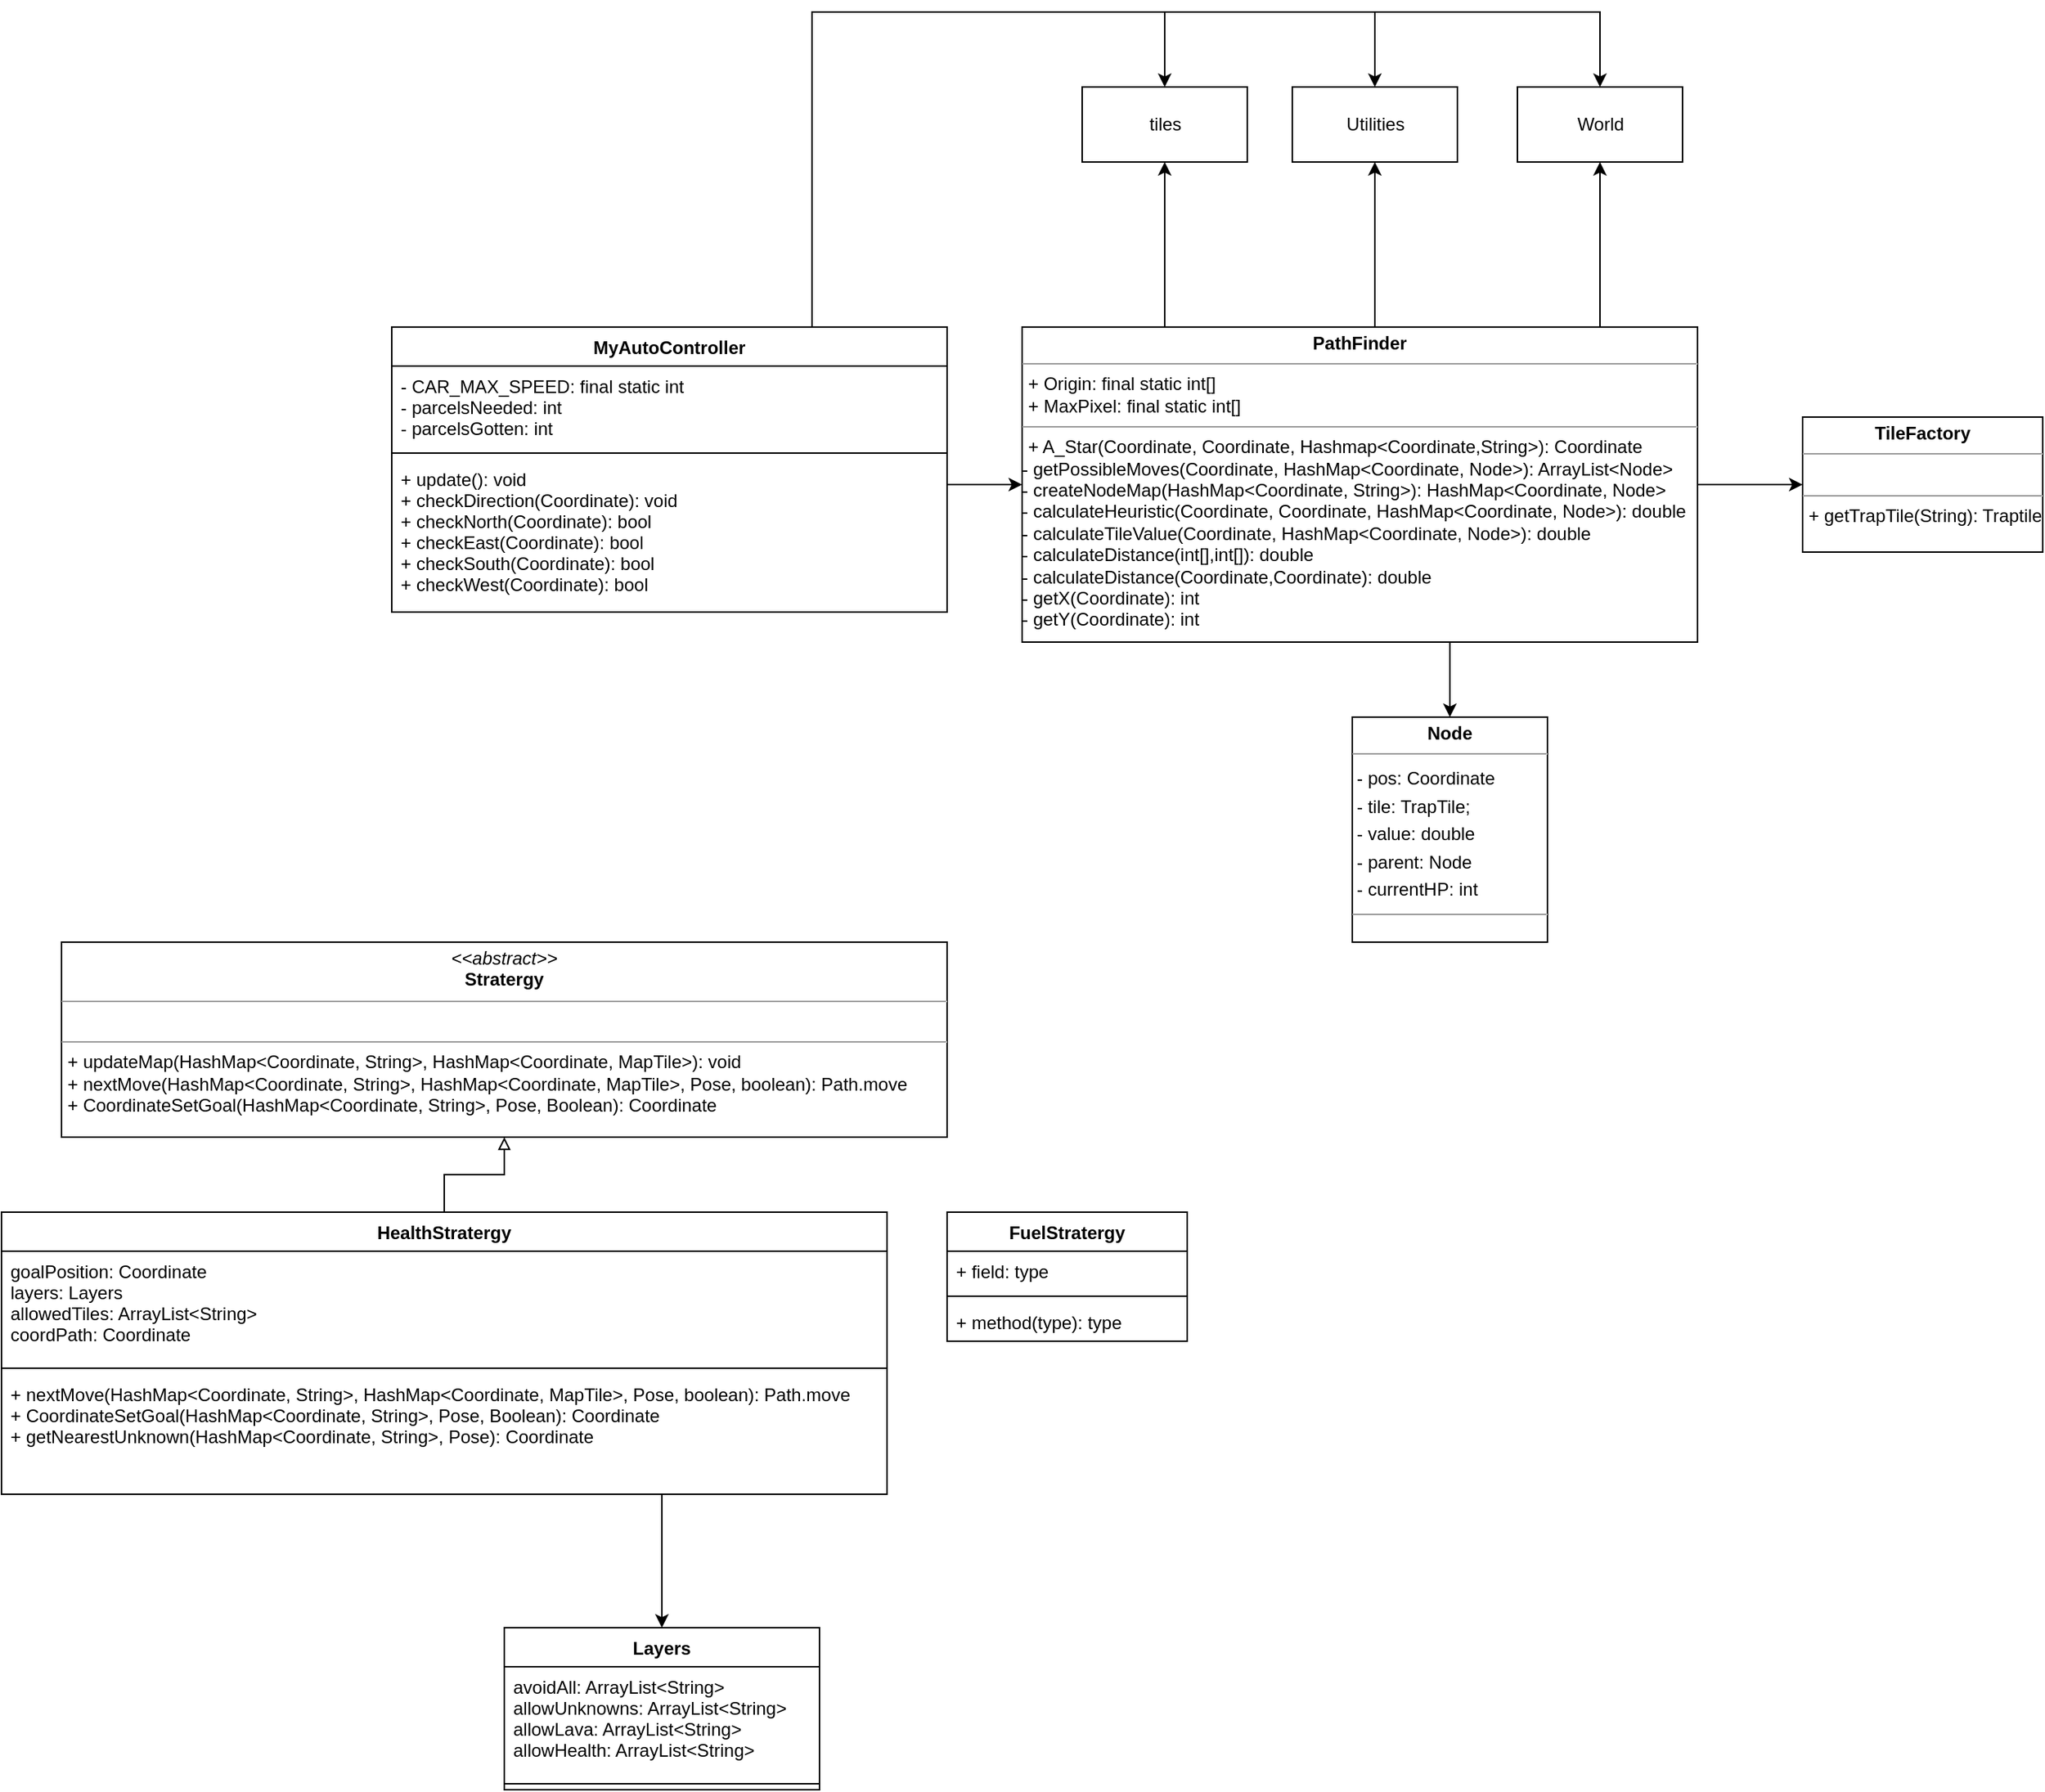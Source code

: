 <mxfile version="10.7.1" type="github"><diagram id="0tEw3m6i_PGWxzVCV83f" name="Page-1"><mxGraphModel dx="2912" dy="2357" grid="1" gridSize="10" guides="1" tooltips="1" connect="1" arrows="1" fold="1" page="1" pageScale="1" pageWidth="827" pageHeight="1169" math="0" shadow="0"><root><mxCell id="0"/><mxCell id="1" parent="0"/><mxCell id="D1Vzaynynop6sBQhG14e-5" style="edgeStyle=orthogonalEdgeStyle;rounded=0;orthogonalLoop=1;jettySize=auto;html=1;exitX=1;exitY=0.5;exitDx=0;exitDy=0;" edge="1" parent="1" source="D1Vzaynynop6sBQhG14e-1" target="D1Vzaynynop6sBQhG14e-2"><mxGeometry relative="1" as="geometry"/></mxCell><mxCell id="D1Vzaynynop6sBQhG14e-8" style="edgeStyle=orthogonalEdgeStyle;rounded=0;orthogonalLoop=1;jettySize=auto;html=1;exitX=0.25;exitY=0;exitDx=0;exitDy=0;" edge="1" parent="1" source="D1Vzaynynop6sBQhG14e-1" target="D1Vzaynynop6sBQhG14e-6"><mxGeometry relative="1" as="geometry"><Array as="points"><mxPoint x="135" y="20"/></Array></mxGeometry></mxCell><mxCell id="D1Vzaynynop6sBQhG14e-9" style="edgeStyle=orthogonalEdgeStyle;rounded=0;orthogonalLoop=1;jettySize=auto;html=1;exitX=0.5;exitY=0;exitDx=0;exitDy=0;" edge="1" parent="1" source="D1Vzaynynop6sBQhG14e-1" target="D1Vzaynynop6sBQhG14e-7"><mxGeometry relative="1" as="geometry"><Array as="points"><mxPoint x="275" y="20"/></Array></mxGeometry></mxCell><mxCell id="D1Vzaynynop6sBQhG14e-11" style="edgeStyle=orthogonalEdgeStyle;rounded=0;orthogonalLoop=1;jettySize=auto;html=1;exitX=0.75;exitY=0;exitDx=0;exitDy=0;" edge="1" parent="1" source="D1Vzaynynop6sBQhG14e-1" target="D1Vzaynynop6sBQhG14e-10"><mxGeometry relative="1" as="geometry"><Array as="points"><mxPoint x="425" y="20"/></Array></mxGeometry></mxCell><mxCell id="D1Vzaynynop6sBQhG14e-12" style="edgeStyle=orthogonalEdgeStyle;rounded=0;orthogonalLoop=1;jettySize=auto;html=1;exitX=0.75;exitY=1;exitDx=0;exitDy=0;" edge="1" parent="1" source="D1Vzaynynop6sBQhG14e-1" target="D1Vzaynynop6sBQhG14e-3"><mxGeometry relative="1" as="geometry"><Array as="points"><mxPoint x="325" y="230"/></Array></mxGeometry></mxCell><mxCell id="D1Vzaynynop6sBQhG14e-1" value="&lt;p style=&quot;margin: 0px ; margin-top: 4px ; text-align: center&quot;&gt;&lt;b&gt;PathFinder&lt;/b&gt;&lt;/p&gt;&lt;hr size=&quot;1&quot;&gt;&lt;p style=&quot;margin: 0px ; margin-left: 4px&quot;&gt;+ Origin: final static int[]&lt;/p&gt;&lt;p style=&quot;margin: 0px ; margin-left: 4px&quot;&gt;&lt;span&gt;+ &lt;/span&gt;&lt;span&gt;MaxPixel: final static int[]&lt;/span&gt;&lt;br&gt;&lt;/p&gt;&lt;hr size=&quot;1&quot;&gt;&lt;p style=&quot;margin: 0px ; margin-left: 4px&quot;&gt;+ A_Star(Coordinate, Coordinate, Hashmap&amp;lt;Coordinate,String&amp;gt;): Coordinate&lt;/p&gt;&lt;span&gt;- getPossibleMoves&lt;/span&gt;&lt;span&gt;(&lt;/span&gt;&lt;span&gt;Coordinate&lt;/span&gt;&lt;span&gt;, &lt;/span&gt;&lt;span&gt;HashMap&amp;lt;&lt;span&gt;Coordinate&lt;/span&gt;, &lt;span&gt;Node&lt;/span&gt;&amp;gt;&lt;/span&gt;&lt;span&gt;): ArrayList&amp;lt;Node&amp;gt;&lt;br&gt;-&amp;nbsp;&lt;/span&gt;&lt;span&gt;createNodeMap&lt;/span&gt;&lt;span&gt;(&lt;/span&gt;&lt;span&gt;HashMap&amp;lt;&lt;span&gt;Coordinate&lt;/span&gt;, &lt;span&gt;String&lt;/span&gt;&amp;gt;&lt;/span&gt;&lt;span&gt;): HashMap&amp;lt;Coordinate, Node&amp;gt;&lt;br&gt;&lt;/span&gt;&lt;span&gt;-&amp;nbsp;&lt;/span&gt;&lt;span&gt;calculateHeuristic&lt;/span&gt;&lt;span&gt;(&lt;/span&gt;&lt;span&gt;Coordinate&lt;/span&gt;&lt;span&gt;, &lt;/span&gt;&lt;span&gt;Coordinate&lt;/span&gt;&lt;span&gt;, &lt;/span&gt;&lt;span&gt;HashMap&amp;lt;&lt;span&gt;Coordinate&lt;/span&gt;, &lt;span&gt;Node&lt;/span&gt;&amp;gt;&lt;/span&gt;&lt;span&gt;): double&lt;br&gt;&lt;/span&gt;&lt;span&gt;-&amp;nbsp;&lt;/span&gt;&lt;span&gt;calculateTileValue&lt;/span&gt;&lt;span&gt;(&lt;/span&gt;&lt;span&gt;Coordinate&lt;/span&gt;&lt;span&gt;, &lt;/span&gt;&lt;span&gt;HashMap&amp;lt;&lt;span&gt;Coordinate&lt;/span&gt;, &lt;span&gt;Node&lt;/span&gt;&amp;gt;&lt;/span&gt;&lt;span&gt;): double&lt;/span&gt;&lt;span&gt;&lt;br&gt;-&amp;nbsp;&lt;/span&gt;&lt;span&gt;calculateDistance&lt;/span&gt;&lt;span&gt;(&lt;/span&gt;&lt;span&gt;int&lt;/span&gt;&lt;span&gt;[]&lt;/span&gt;&lt;span&gt;,&lt;/span&gt;&lt;span&gt;int&lt;/span&gt;&lt;span&gt;[]&lt;/span&gt;&lt;span&gt;): double&lt;br&gt;&lt;/span&gt;- calculateDistance(Coordinate,Coordinate): double&lt;br&gt;&lt;span&gt;-&amp;nbsp;&lt;/span&gt;&lt;span&gt;getX&lt;/span&gt;&lt;span&gt;(&lt;/span&gt;&lt;span&gt;Coordinate&lt;/span&gt;&lt;span&gt;): int&lt;br&gt;&lt;/span&gt;&lt;span&gt;- getY(Coordinate): int&lt;br&gt;&lt;/span&gt;" style="verticalAlign=top;align=left;overflow=fill;fontSize=12;fontFamily=Helvetica;html=1;" vertex="1" parent="1"><mxGeometry x="40" y="20" width="450" height="210" as="geometry"/></mxCell><mxCell id="D1Vzaynynop6sBQhG14e-2" value="&lt;p style=&quot;margin: 0px ; margin-top: 4px ; text-align: center&quot;&gt;&lt;b&gt;TileFactory&lt;/b&gt;&lt;/p&gt;&lt;hr size=&quot;1&quot;&gt;&lt;p style=&quot;margin: 0px ; margin-left: 4px&quot;&gt;&lt;br&gt;&lt;/p&gt;&lt;hr size=&quot;1&quot;&gt;&lt;p style=&quot;margin: 0px ; margin-left: 4px&quot;&gt;+ getTrapTile(String): Traptile&lt;/p&gt;" style="verticalAlign=top;align=left;overflow=fill;fontSize=12;fontFamily=Helvetica;html=1;" vertex="1" parent="1"><mxGeometry x="560" y="80" width="160" height="90" as="geometry"/></mxCell><mxCell id="D1Vzaynynop6sBQhG14e-3" value="&lt;p style=&quot;margin: 0px ; margin-top: 4px ; text-align: center&quot;&gt;&lt;b&gt;Node&lt;/b&gt;&lt;/p&gt;&lt;hr size=&quot;1&quot;&gt;&lt;table&gt;&lt;tbody&gt;&lt;tr&gt;&lt;td id=&quot;LC7&quot;&gt;- pos: Coordinate&lt;/td&gt;&lt;/tr&gt;&lt;tr&gt;&lt;td id=&quot;LC8&quot;&gt;&lt;span&gt;-&lt;/span&gt; tile: TrapTile;&lt;/td&gt;&lt;/tr&gt;&lt;tr&gt;&lt;td id=&quot;LC9&quot;&gt;&lt;span&gt;-&lt;/span&gt; value: double&lt;/td&gt;&lt;/tr&gt;&lt;tr&gt;&lt;td id=&quot;LC10&quot;&gt;&lt;span&gt;- &lt;/span&gt;parent: Node&lt;/td&gt;&lt;/tr&gt;&lt;tr&gt;&lt;td id=&quot;LC11&quot;&gt;- currentHP: int&lt;/td&gt;&lt;/tr&gt;&lt;/tbody&gt;&lt;/table&gt;&lt;hr size=&quot;1&quot;&gt;&lt;p style=&quot;margin: 0px ; margin-left: 4px&quot;&gt;&lt;br&gt;&lt;/p&gt;" style="verticalAlign=top;align=left;overflow=fill;fontSize=12;fontFamily=Helvetica;html=1;" vertex="1" parent="1"><mxGeometry x="260" y="280" width="130" height="150" as="geometry"/></mxCell><mxCell id="D1Vzaynynop6sBQhG14e-6" value="tiles" style="html=1;" vertex="1" parent="1"><mxGeometry x="80" y="-140" width="110" height="50" as="geometry"/></mxCell><mxCell id="D1Vzaynynop6sBQhG14e-7" value="Utilities" style="html=1;" vertex="1" parent="1"><mxGeometry x="220" y="-140" width="110" height="50" as="geometry"/></mxCell><mxCell id="D1Vzaynynop6sBQhG14e-10" value="World" style="html=1;" vertex="1" parent="1"><mxGeometry x="370" y="-140" width="110" height="50" as="geometry"/></mxCell><mxCell id="D1Vzaynynop6sBQhG14e-17" style="edgeStyle=orthogonalEdgeStyle;rounded=0;orthogonalLoop=1;jettySize=auto;html=1;exitX=0.75;exitY=0;exitDx=0;exitDy=0;" edge="1" parent="1" source="D1Vzaynynop6sBQhG14e-13" target="D1Vzaynynop6sBQhG14e-6"><mxGeometry relative="1" as="geometry"><Array as="points"><mxPoint x="-100" y="-190"/><mxPoint x="135" y="-190"/></Array></mxGeometry></mxCell><mxCell id="D1Vzaynynop6sBQhG14e-18" style="edgeStyle=orthogonalEdgeStyle;rounded=0;orthogonalLoop=1;jettySize=auto;html=1;exitX=0.5;exitY=0;exitDx=0;exitDy=0;" edge="1" parent="1" source="D1Vzaynynop6sBQhG14e-13" target="D1Vzaynynop6sBQhG14e-7"><mxGeometry relative="1" as="geometry"><Array as="points"><mxPoint x="-100" y="46"/><mxPoint x="-100" y="-190"/><mxPoint x="275" y="-190"/></Array></mxGeometry></mxCell><mxCell id="D1Vzaynynop6sBQhG14e-19" style="edgeStyle=orthogonalEdgeStyle;rounded=0;orthogonalLoop=1;jettySize=auto;html=1;exitX=0.75;exitY=0;exitDx=0;exitDy=0;" edge="1" parent="1" source="D1Vzaynynop6sBQhG14e-13" target="D1Vzaynynop6sBQhG14e-10"><mxGeometry relative="1" as="geometry"><Array as="points"><mxPoint x="-100" y="-190"/><mxPoint x="425" y="-190"/></Array></mxGeometry></mxCell><mxCell id="D1Vzaynynop6sBQhG14e-13" value="MyAutoController" style="swimlane;fontStyle=1;align=center;verticalAlign=top;childLayout=stackLayout;horizontal=1;startSize=26;horizontalStack=0;resizeParent=1;resizeParentMax=0;resizeLast=0;collapsible=1;marginBottom=0;" vertex="1" parent="1"><mxGeometry x="-380" y="20" width="370" height="190" as="geometry"/></mxCell><mxCell id="D1Vzaynynop6sBQhG14e-14" value="- CAR_MAX_SPEED: final static int&#10;- parcelsNeeded: int&#10;- parcelsGotten: int&#10;" style="text;strokeColor=none;fillColor=none;align=left;verticalAlign=top;spacingLeft=4;spacingRight=4;overflow=hidden;rotatable=0;points=[[0,0.5],[1,0.5]];portConstraint=eastwest;" vertex="1" parent="D1Vzaynynop6sBQhG14e-13"><mxGeometry y="26" width="370" height="54" as="geometry"/></mxCell><mxCell id="D1Vzaynynop6sBQhG14e-15" value="" style="line;strokeWidth=1;fillColor=none;align=left;verticalAlign=middle;spacingTop=-1;spacingLeft=3;spacingRight=3;rotatable=0;labelPosition=right;points=[];portConstraint=eastwest;" vertex="1" parent="D1Vzaynynop6sBQhG14e-13"><mxGeometry y="80" width="370" height="8" as="geometry"/></mxCell><mxCell id="D1Vzaynynop6sBQhG14e-16" value="+ update(): void&#10;+ checkDirection(Coordinate): void&#10;+ checkNorth(Coordinate): bool&#10;+ checkEast(Coordinate): bool&#10;+ checkSouth(Coordinate): bool&#10;+ checkWest(Coordinate): bool&#10;" style="text;strokeColor=none;fillColor=none;align=left;verticalAlign=top;spacingLeft=4;spacingRight=4;overflow=hidden;rotatable=0;points=[[0,0.5],[1,0.5]];portConstraint=eastwest;" vertex="1" parent="D1Vzaynynop6sBQhG14e-13"><mxGeometry y="88" width="370" height="102" as="geometry"/></mxCell><mxCell id="D1Vzaynynop6sBQhG14e-20" style="edgeStyle=orthogonalEdgeStyle;rounded=0;orthogonalLoop=1;jettySize=auto;html=1;exitX=1;exitY=0.5;exitDx=0;exitDy=0;" edge="1" parent="1" source="D1Vzaynynop6sBQhG14e-14" target="D1Vzaynynop6sBQhG14e-1"><mxGeometry relative="1" as="geometry"><Array as="points"><mxPoint x="-10" y="125"/></Array></mxGeometry></mxCell><mxCell id="D1Vzaynynop6sBQhG14e-25" value="&lt;p style=&quot;margin: 0px ; margin-top: 4px ; text-align: center&quot;&gt;&lt;i&gt;&amp;lt;&amp;lt;abstract&amp;gt;&amp;gt;&lt;/i&gt;&lt;br&gt;&lt;b&gt;Stratergy&lt;/b&gt;&lt;/p&gt;&lt;hr size=&quot;1&quot;&gt;&lt;p style=&quot;margin: 0px ; margin-left: 4px&quot;&gt;&lt;br&gt;&lt;/p&gt;&lt;hr size=&quot;1&quot;&gt;&lt;p style=&quot;margin: 0px ; margin-left: 4px&quot;&gt;+ updateMap(HashMap&amp;lt;Coordinate, String&amp;gt;, HashMap&amp;lt;Coordinate, MapTile&amp;gt;): void&lt;/p&gt;&lt;p style=&quot;margin: 0px ; margin-left: 4px&quot;&gt;+ nextMove(HashMap&amp;lt;Coordinate, String&amp;gt;, HashMap&amp;lt;Coordinate, MapTile&amp;gt;, Pose, boolean): Path.move&lt;/p&gt;&lt;p style=&quot;margin: 0px ; margin-left: 4px&quot;&gt;+ CoordinateSetGoal(HashMap&amp;lt;Coordinate, String&amp;gt;, Pose, Boolean): Coordinate&lt;/p&gt;" style="verticalAlign=top;align=left;overflow=fill;fontSize=12;fontFamily=Helvetica;html=1;" vertex="1" parent="1"><mxGeometry x="-600" y="430" width="590" height="130" as="geometry"/></mxCell><mxCell id="D1Vzaynynop6sBQhG14e-39" style="edgeStyle=orthogonalEdgeStyle;rounded=0;orthogonalLoop=1;jettySize=auto;html=1;" edge="1" parent="1" source="D1Vzaynynop6sBQhG14e-27" target="D1Vzaynynop6sBQhG14e-35"><mxGeometry relative="1" as="geometry"><Array as="points"><mxPoint x="-200" y="820"/><mxPoint x="-200" y="820"/></Array></mxGeometry></mxCell><mxCell id="D1Vzaynynop6sBQhG14e-40" style="edgeStyle=orthogonalEdgeStyle;rounded=0;orthogonalLoop=1;jettySize=auto;html=1;exitX=0.5;exitY=0;exitDx=0;exitDy=0;endArrow=block;endFill=0;" edge="1" parent="1" source="D1Vzaynynop6sBQhG14e-27" target="D1Vzaynynop6sBQhG14e-25"><mxGeometry relative="1" as="geometry"/></mxCell><mxCell id="D1Vzaynynop6sBQhG14e-27" value="HealthStratergy" style="swimlane;fontStyle=1;align=center;verticalAlign=top;childLayout=stackLayout;horizontal=1;startSize=26;horizontalStack=0;resizeParent=1;resizeParentMax=0;resizeLast=0;collapsible=1;marginBottom=0;" vertex="1" parent="1"><mxGeometry x="-640" y="610" width="590" height="188" as="geometry"/></mxCell><mxCell id="D1Vzaynynop6sBQhG14e-28" value="goalPosition: Coordinate&#10;layers: Layers&#10;allowedTiles: ArrayList&lt;String&gt;&#10;coordPath: Coordinate&#10;" style="text;strokeColor=none;fillColor=none;align=left;verticalAlign=top;spacingLeft=4;spacingRight=4;overflow=hidden;rotatable=0;points=[[0,0.5],[1,0.5]];portConstraint=eastwest;" vertex="1" parent="D1Vzaynynop6sBQhG14e-27"><mxGeometry y="26" width="590" height="74" as="geometry"/></mxCell><mxCell id="D1Vzaynynop6sBQhG14e-29" value="" style="line;strokeWidth=1;fillColor=none;align=left;verticalAlign=middle;spacingTop=-1;spacingLeft=3;spacingRight=3;rotatable=0;labelPosition=right;points=[];portConstraint=eastwest;" vertex="1" parent="D1Vzaynynop6sBQhG14e-27"><mxGeometry y="100" width="590" height="8" as="geometry"/></mxCell><mxCell id="D1Vzaynynop6sBQhG14e-30" value="+ nextMove(HashMap&lt;Coordinate, String&gt;, HashMap&lt;Coordinate, MapTile&gt;, Pose, boolean): Path.move&#10;+ CoordinateSetGoal(HashMap&lt;Coordinate, String&gt;, Pose, Boolean): Coordinate&#10;+ getNearestUnknown(HashMap&lt;Coordinate, String&gt;, Pose): Coordinate&#10;" style="text;strokeColor=none;fillColor=none;align=left;verticalAlign=top;spacingLeft=4;spacingRight=4;overflow=hidden;rotatable=0;points=[[0,0.5],[1,0.5]];portConstraint=eastwest;" vertex="1" parent="D1Vzaynynop6sBQhG14e-27"><mxGeometry y="108" width="590" height="80" as="geometry"/></mxCell><mxCell id="D1Vzaynynop6sBQhG14e-31" value="FuelStratergy" style="swimlane;fontStyle=1;align=center;verticalAlign=top;childLayout=stackLayout;horizontal=1;startSize=26;horizontalStack=0;resizeParent=1;resizeParentMax=0;resizeLast=0;collapsible=1;marginBottom=0;" vertex="1" parent="1"><mxGeometry x="-10" y="610" width="160" height="86" as="geometry"/></mxCell><mxCell id="D1Vzaynynop6sBQhG14e-32" value="+ field: type" style="text;strokeColor=none;fillColor=none;align=left;verticalAlign=top;spacingLeft=4;spacingRight=4;overflow=hidden;rotatable=0;points=[[0,0.5],[1,0.5]];portConstraint=eastwest;" vertex="1" parent="D1Vzaynynop6sBQhG14e-31"><mxGeometry y="26" width="160" height="26" as="geometry"/></mxCell><mxCell id="D1Vzaynynop6sBQhG14e-33" value="" style="line;strokeWidth=1;fillColor=none;align=left;verticalAlign=middle;spacingTop=-1;spacingLeft=3;spacingRight=3;rotatable=0;labelPosition=right;points=[];portConstraint=eastwest;" vertex="1" parent="D1Vzaynynop6sBQhG14e-31"><mxGeometry y="52" width="160" height="8" as="geometry"/></mxCell><mxCell id="D1Vzaynynop6sBQhG14e-34" value="+ method(type): type" style="text;strokeColor=none;fillColor=none;align=left;verticalAlign=top;spacingLeft=4;spacingRight=4;overflow=hidden;rotatable=0;points=[[0,0.5],[1,0.5]];portConstraint=eastwest;" vertex="1" parent="D1Vzaynynop6sBQhG14e-31"><mxGeometry y="60" width="160" height="26" as="geometry"/></mxCell><mxCell id="D1Vzaynynop6sBQhG14e-35" value="Layers" style="swimlane;fontStyle=1;align=center;verticalAlign=top;childLayout=stackLayout;horizontal=1;startSize=26;horizontalStack=0;resizeParent=1;resizeParentMax=0;resizeLast=0;collapsible=1;marginBottom=0;" vertex="1" parent="1"><mxGeometry x="-305" y="887" width="210" height="108" as="geometry"/></mxCell><mxCell id="D1Vzaynynop6sBQhG14e-36" value="avoidAll: ArrayList&lt;String&gt;&#10;allowUnknowns: ArrayList&lt;String&gt;&#10;allowLava: ArrayList&lt;String&gt;&#10;allowHealth: ArrayList&lt;String&gt;&#10;" style="text;strokeColor=none;fillColor=none;align=left;verticalAlign=top;spacingLeft=4;spacingRight=4;overflow=hidden;rotatable=0;points=[[0,0.5],[1,0.5]];portConstraint=eastwest;" vertex="1" parent="D1Vzaynynop6sBQhG14e-35"><mxGeometry y="26" width="210" height="74" as="geometry"/></mxCell><mxCell id="D1Vzaynynop6sBQhG14e-37" value="" style="line;strokeWidth=1;fillColor=none;align=left;verticalAlign=middle;spacingTop=-1;spacingLeft=3;spacingRight=3;rotatable=0;labelPosition=right;points=[];portConstraint=eastwest;" vertex="1" parent="D1Vzaynynop6sBQhG14e-35"><mxGeometry y="100" width="210" height="8" as="geometry"/></mxCell></root></mxGraphModel></diagram></mxfile>